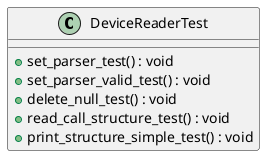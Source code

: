 @startuml
class DeviceReaderTest {
    + set_parser_test() : void
    + set_parser_valid_test() : void
    + delete_null_test() : void
    + read_call_structure_test() : void
    + print_structure_simple_test() : void
}
@enduml
